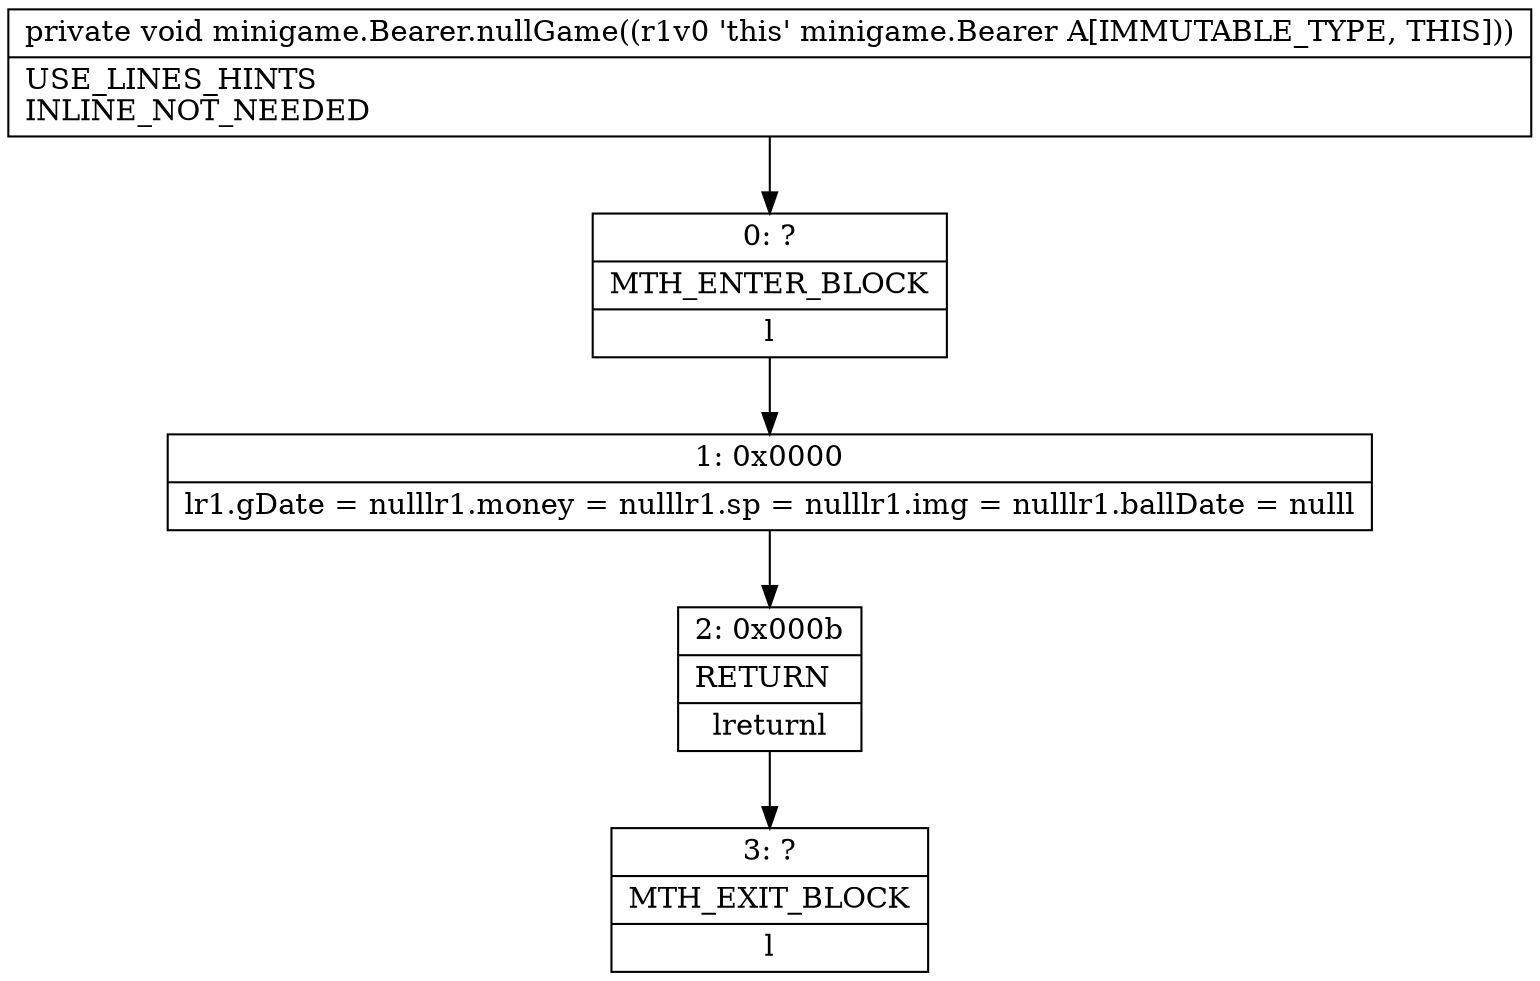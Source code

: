 digraph "CFG forminigame.Bearer.nullGame()V" {
Node_0 [shape=record,label="{0\:\ ?|MTH_ENTER_BLOCK\l|l}"];
Node_1 [shape=record,label="{1\:\ 0x0000|lr1.gDate = nulllr1.money = nulllr1.sp = nulllr1.img = nulllr1.ballDate = nulll}"];
Node_2 [shape=record,label="{2\:\ 0x000b|RETURN\l|lreturnl}"];
Node_3 [shape=record,label="{3\:\ ?|MTH_EXIT_BLOCK\l|l}"];
MethodNode[shape=record,label="{private void minigame.Bearer.nullGame((r1v0 'this' minigame.Bearer A[IMMUTABLE_TYPE, THIS]))  | USE_LINES_HINTS\lINLINE_NOT_NEEDED\l}"];
MethodNode -> Node_0;
Node_0 -> Node_1;
Node_1 -> Node_2;
Node_2 -> Node_3;
}

